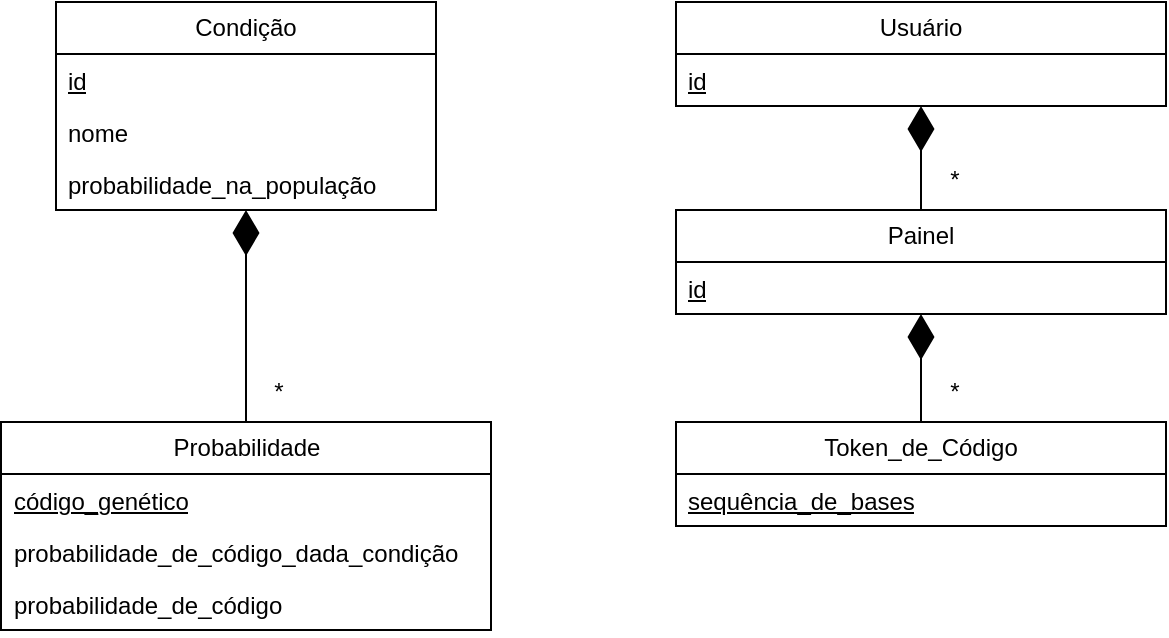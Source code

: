 <mxfile version="21.3.6" type="device">
  <diagram name="Page-1" id="p14CCQCcuMVoi4WhZ__a">
    <mxGraphModel dx="809" dy="619" grid="1" gridSize="10" guides="1" tooltips="1" connect="1" arrows="1" fold="1" page="1" pageScale="1" pageWidth="827" pageHeight="1169" math="0" shadow="0">
      <root>
        <mxCell id="0" />
        <mxCell id="1" parent="0" />
        <mxCell id="kaP3KlRZL0eWPUPRP_EP-1" value="Condição" style="swimlane;fontStyle=0;childLayout=stackLayout;horizontal=1;startSize=26;fillColor=none;horizontalStack=0;resizeParent=1;resizeParentMax=0;resizeLast=0;collapsible=1;marginBottom=0;whiteSpace=wrap;html=1;" parent="1" vertex="1">
          <mxGeometry x="240" y="80" width="190" height="104" as="geometry" />
        </mxCell>
        <mxCell id="kaP3KlRZL0eWPUPRP_EP-2" value="&lt;u&gt;id&lt;/u&gt;" style="text;strokeColor=none;fillColor=none;align=left;verticalAlign=top;spacingLeft=4;spacingRight=4;overflow=hidden;rotatable=0;points=[[0,0.5],[1,0.5]];portConstraint=eastwest;whiteSpace=wrap;html=1;" parent="kaP3KlRZL0eWPUPRP_EP-1" vertex="1">
          <mxGeometry y="26" width="190" height="26" as="geometry" />
        </mxCell>
        <mxCell id="kaP3KlRZL0eWPUPRP_EP-4" value="nome" style="text;strokeColor=none;fillColor=none;align=left;verticalAlign=top;spacingLeft=4;spacingRight=4;overflow=hidden;rotatable=0;points=[[0,0.5],[1,0.5]];portConstraint=eastwest;whiteSpace=wrap;html=1;" parent="kaP3KlRZL0eWPUPRP_EP-1" vertex="1">
          <mxGeometry y="52" width="190" height="26" as="geometry" />
        </mxCell>
        <mxCell id="TlHFODnj3tEoAt0danVd-6" value="probabilidade_na_população" style="text;strokeColor=none;fillColor=none;align=left;verticalAlign=top;spacingLeft=4;spacingRight=4;overflow=hidden;rotatable=0;points=[[0,0.5],[1,0.5]];portConstraint=eastwest;whiteSpace=wrap;html=1;" parent="kaP3KlRZL0eWPUPRP_EP-1" vertex="1">
          <mxGeometry y="78" width="190" height="26" as="geometry" />
        </mxCell>
        <mxCell id="TlHFODnj3tEoAt0danVd-5" style="rounded=0;orthogonalLoop=1;jettySize=auto;html=1;exitX=0.5;exitY=0;exitDx=0;exitDy=0;entryX=0.5;entryY=1;entryDx=0;entryDy=0;endArrow=diamondThin;endFill=1;endSize=20;" parent="1" source="TlHFODnj3tEoAt0danVd-1" target="kaP3KlRZL0eWPUPRP_EP-1" edge="1">
          <mxGeometry relative="1" as="geometry">
            <mxPoint x="310" y="180" as="targetPoint" />
          </mxGeometry>
        </mxCell>
        <mxCell id="TlHFODnj3tEoAt0danVd-1" value="Probabilidade" style="swimlane;fontStyle=0;childLayout=stackLayout;horizontal=1;startSize=26;fillColor=none;horizontalStack=0;resizeParent=1;resizeParentMax=0;resizeLast=0;collapsible=1;marginBottom=0;whiteSpace=wrap;html=1;" parent="1" vertex="1">
          <mxGeometry x="212.5" y="290" width="245" height="104" as="geometry" />
        </mxCell>
        <mxCell id="TlHFODnj3tEoAt0danVd-2" value="&lt;u&gt;código_genético&lt;/u&gt;" style="text;strokeColor=none;fillColor=none;align=left;verticalAlign=top;spacingLeft=4;spacingRight=4;overflow=hidden;rotatable=0;points=[[0,0.5],[1,0.5]];portConstraint=eastwest;whiteSpace=wrap;html=1;" parent="TlHFODnj3tEoAt0danVd-1" vertex="1">
          <mxGeometry y="26" width="245" height="26" as="geometry" />
        </mxCell>
        <mxCell id="TlHFODnj3tEoAt0danVd-9" value="probabilidade_de_código_dada_condição" style="text;strokeColor=none;fillColor=none;align=left;verticalAlign=top;spacingLeft=4;spacingRight=4;overflow=hidden;rotatable=0;points=[[0,0.5],[1,0.5]];portConstraint=eastwest;whiteSpace=wrap;html=1;" parent="TlHFODnj3tEoAt0danVd-1" vertex="1">
          <mxGeometry y="52" width="245" height="26" as="geometry" />
        </mxCell>
        <mxCell id="TlHFODnj3tEoAt0danVd-17" value="probabilidade_de_código" style="text;strokeColor=none;fillColor=none;align=left;verticalAlign=top;spacingLeft=4;spacingRight=4;overflow=hidden;rotatable=0;points=[[0,0.5],[1,0.5]];portConstraint=eastwest;whiteSpace=wrap;html=1;" parent="TlHFODnj3tEoAt0danVd-1" vertex="1">
          <mxGeometry y="78" width="245" height="26" as="geometry" />
        </mxCell>
        <mxCell id="TlHFODnj3tEoAt0danVd-18" value="Usuário" style="swimlane;fontStyle=0;childLayout=stackLayout;horizontal=1;startSize=26;fillColor=none;horizontalStack=0;resizeParent=1;resizeParentMax=0;resizeLast=0;collapsible=1;marginBottom=0;whiteSpace=wrap;html=1;" parent="1" vertex="1">
          <mxGeometry x="550" y="80" width="245" height="52" as="geometry" />
        </mxCell>
        <mxCell id="TlHFODnj3tEoAt0danVd-19" value="&lt;u&gt;id&lt;/u&gt;" style="text;strokeColor=none;fillColor=none;align=left;verticalAlign=top;spacingLeft=4;spacingRight=4;overflow=hidden;rotatable=0;points=[[0,0.5],[1,0.5]];portConstraint=eastwest;whiteSpace=wrap;html=1;" parent="TlHFODnj3tEoAt0danVd-18" vertex="1">
          <mxGeometry y="26" width="245" height="26" as="geometry" />
        </mxCell>
        <mxCell id="TlHFODnj3tEoAt0danVd-26" style="rounded=0;orthogonalLoop=1;jettySize=auto;html=1;exitX=0.5;exitY=0;exitDx=0;exitDy=0;entryX=0.5;entryY=1;entryDx=0;entryDy=0;endArrow=diamondThin;endFill=1;endSize=20;" parent="1" source="TlHFODnj3tEoAt0danVd-23" target="TlHFODnj3tEoAt0danVd-18" edge="1">
          <mxGeometry relative="1" as="geometry" />
        </mxCell>
        <mxCell id="TlHFODnj3tEoAt0danVd-23" value="Painel" style="swimlane;fontStyle=0;childLayout=stackLayout;horizontal=1;startSize=26;fillColor=none;horizontalStack=0;resizeParent=1;resizeParentMax=0;resizeLast=0;collapsible=1;marginBottom=0;whiteSpace=wrap;html=1;" parent="1" vertex="1">
          <mxGeometry x="550" y="184" width="245" height="52" as="geometry" />
        </mxCell>
        <mxCell id="TlHFODnj3tEoAt0danVd-24" value="&lt;u&gt;id&lt;/u&gt;" style="text;strokeColor=none;fillColor=none;align=left;verticalAlign=top;spacingLeft=4;spacingRight=4;overflow=hidden;rotatable=0;points=[[0,0.5],[1,0.5]];portConstraint=eastwest;whiteSpace=wrap;html=1;" parent="TlHFODnj3tEoAt0danVd-23" vertex="1">
          <mxGeometry y="26" width="245" height="26" as="geometry" />
        </mxCell>
        <mxCell id="TlHFODnj3tEoAt0danVd-29" style="rounded=0;orthogonalLoop=1;jettySize=auto;html=1;exitX=0.5;exitY=0;exitDx=0;exitDy=0;entryX=0.5;entryY=1;entryDx=0;entryDy=0;endArrow=diamondThin;endFill=1;startSize=20;endSize=20;" parent="1" source="TlHFODnj3tEoAt0danVd-27" target="TlHFODnj3tEoAt0danVd-23" edge="1">
          <mxGeometry relative="1" as="geometry" />
        </mxCell>
        <mxCell id="TlHFODnj3tEoAt0danVd-27" value="Token_de_Código" style="swimlane;fontStyle=0;childLayout=stackLayout;horizontal=1;startSize=26;fillColor=none;horizontalStack=0;resizeParent=1;resizeParentMax=0;resizeLast=0;collapsible=1;marginBottom=0;whiteSpace=wrap;html=1;" parent="1" vertex="1">
          <mxGeometry x="550" y="290" width="245" height="52" as="geometry" />
        </mxCell>
        <mxCell id="TlHFODnj3tEoAt0danVd-28" value="&lt;u&gt;sequência_de_bases&lt;/u&gt;" style="text;strokeColor=none;fillColor=none;align=left;verticalAlign=top;spacingLeft=4;spacingRight=4;overflow=hidden;rotatable=0;points=[[0,0.5],[1,0.5]];portConstraint=eastwest;whiteSpace=wrap;html=1;" parent="TlHFODnj3tEoAt0danVd-27" vertex="1">
          <mxGeometry y="26" width="245" height="26" as="geometry" />
        </mxCell>
        <mxCell id="TlHFODnj3tEoAt0danVd-34" value="*" style="text;html=1;align=center;verticalAlign=middle;resizable=0;points=[];autosize=1;strokeColor=none;fillColor=none;" parent="1" vertex="1">
          <mxGeometry x="336" y="260" width="30" height="30" as="geometry" />
        </mxCell>
        <mxCell id="TlHFODnj3tEoAt0danVd-35" value="*" style="text;html=1;align=center;verticalAlign=middle;resizable=0;points=[];autosize=1;strokeColor=none;fillColor=none;" parent="1" vertex="1">
          <mxGeometry x="674" y="260" width="30" height="30" as="geometry" />
        </mxCell>
        <mxCell id="TlHFODnj3tEoAt0danVd-36" value="*" style="text;html=1;align=center;verticalAlign=middle;resizable=0;points=[];autosize=1;strokeColor=none;fillColor=none;" parent="1" vertex="1">
          <mxGeometry x="674" y="154" width="30" height="30" as="geometry" />
        </mxCell>
      </root>
    </mxGraphModel>
  </diagram>
</mxfile>
